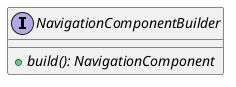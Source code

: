 @startuml

    interface NavigationComponentBuilder {
        {abstract} +build(): NavigationComponent
    }

@enduml
